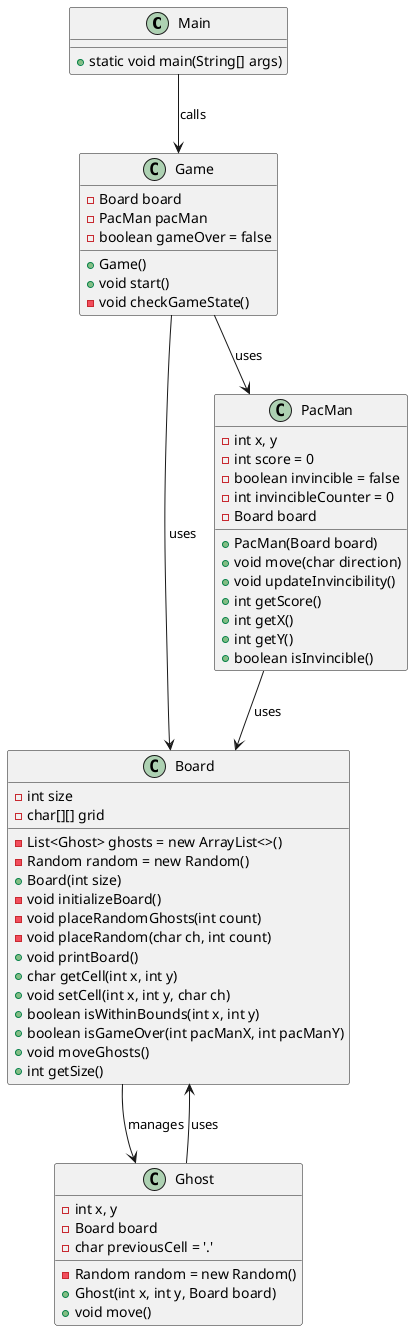@startuml

class Main{
 +static void main(String[] args)
}

class Game {
    -Board board
    -PacMan pacMan
    -boolean gameOver = false
    +Game()
    +void start()
    -void checkGameState()

}

class Board {
    -int size
    -char[][] grid
    -List<Ghost> ghosts = new ArrayList<>()
    -Random random = new Random()
    +Board(int size)
    -void initializeBoard()
    -void placeRandomGhosts(int count)
    -void placeRandom(char ch, int count)
    +void printBoard()
    +char getCell(int x, int y)
    +void setCell(int x, int y, char ch)
    +boolean isWithinBounds(int x, int y)
    +boolean isGameOver(int pacManX, int pacManY)
    +void moveGhosts()
    +int getSize()
}

class PacMan {
    -int x, y
    -int score = 0
    -boolean invincible = false
    -int invincibleCounter = 0
    -Board board
    +PacMan(Board board)
    +void move(char direction)
    +void updateInvincibility()
    +int getScore()
    +int getX()
    +int getY()
    +boolean isInvincible()
}

class Ghost {
    -int x, y
    -Board board
    -Random random = new Random()
    -char previousCell = '.'
    +Ghost(int x, int y, Board board)
    +void move()
}
Main --> Game : calls
Game --> Board : uses
Game --> PacMan : uses
Board --> Ghost : manages
PacMan --> Board : uses
Ghost --> Board : uses
@enduml
